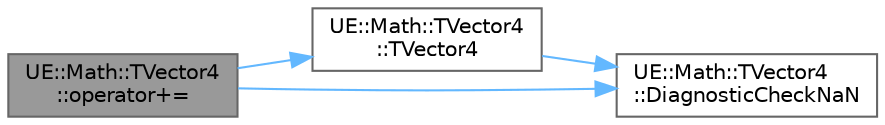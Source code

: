 digraph "UE::Math::TVector4::operator+="
{
 // INTERACTIVE_SVG=YES
 // LATEX_PDF_SIZE
  bgcolor="transparent";
  edge [fontname=Helvetica,fontsize=10,labelfontname=Helvetica,labelfontsize=10];
  node [fontname=Helvetica,fontsize=10,shape=box,height=0.2,width=0.4];
  rankdir="LR";
  Node1 [id="Node000001",label="UE::Math::TVector4\l::operator+=",height=0.2,width=0.4,color="gray40", fillcolor="grey60", style="filled", fontcolor="black",tooltip="Adds another vector to this one."];
  Node1 -> Node2 [id="edge1_Node000001_Node000002",color="steelblue1",style="solid",tooltip=" "];
  Node2 [id="Node000002",label="UE::Math::TVector4\l::TVector4",height=0.2,width=0.4,color="grey40", fillcolor="white", style="filled",URL="$d6/da1/structUE_1_1Math_1_1TVector4.html#a05937b7e1eb550be5357ae9902484e33",tooltip="Constructor from 3D TVector."];
  Node2 -> Node3 [id="edge2_Node000002_Node000003",color="steelblue1",style="solid",tooltip=" "];
  Node3 [id="Node000003",label="UE::Math::TVector4\l::DiagnosticCheckNaN",height=0.2,width=0.4,color="grey40", fillcolor="white", style="filled",URL="$d6/da1/structUE_1_1Math_1_1TVector4.html#ab6b3b3a66f4b552d882fcea0bd896fb6",tooltip=" "];
  Node1 -> Node3 [id="edge3_Node000001_Node000003",color="steelblue1",style="solid",tooltip=" "];
}
